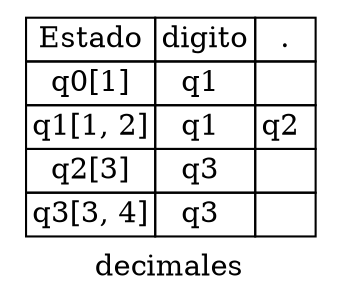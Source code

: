 digraph decimales {
    node [shape=plaintext]
    rankdir=TB
    label = "decimales";
    A [label=<
        <TABLE BORDER="0" CELLBORDER="1" CELLSPACING="0">
            <TR>
                <TD>Estado</TD>
                <TD>digito</TD>
                <TD>.</TD>
            </TR>
            <TR>
                <TD>q0[1]</TD>
                <TD>q1 </TD>
                <TD></TD>
            </TR>
            <TR>
                <TD>q1[1, 2]</TD>
                <TD>q1 </TD>
                <TD>q2 </TD>
            </TR>
            <TR>
                <TD>q2[3]</TD>
                <TD>q3 </TD>
                <TD></TD>
            </TR>
            <TR>
                <TD>q3[3, 4]</TD>
                <TD>q3 </TD>
                <TD></TD>
            </TR>
        </TABLE>
    >]
}